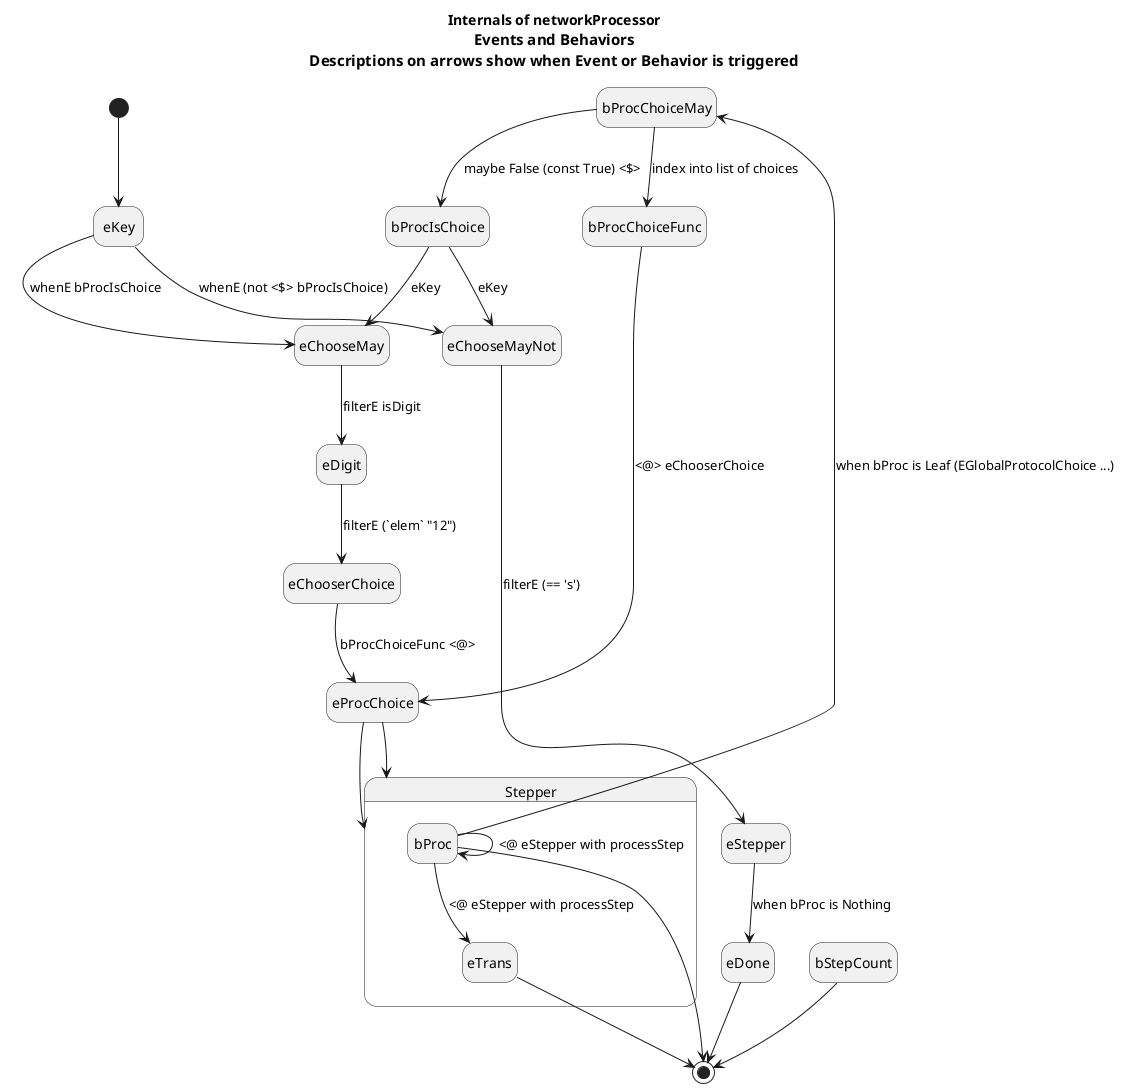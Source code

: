 @startuml

hide empty description

title Internals of networkProcessor\n<size:15>Events and Behaviors</size>\n<size:15>Descriptions on arrows show when Event or Behavior is triggered</size>

[*] --> eKey

' Events
eKey --> eChooseMay: whenE bProcIsChoice
eKey --> eChooseMayNot: whenE (not <$> bProcIsChoice)
eChooseMayNot --> eStepper: filterE (== 's')
eChooseMay --> eDigit: filterE isDigit
eDigit --> eChooserChoice: filterE (`elem` "12")
eChooserChoice --> eProcChoice: bProcChoiceFunc <@>
eProcChoice --> Stepper
eProcChoice --> Stepper
eStepper --> eDone: when bProc is Nothing

state Stepper {
    bProc --> eTrans: <@ eStepper with processStep
    bProc --> bProc: <@ eStepper with processStep
}

' Behaviors
bProcIsChoice --> eChooseMay: eKey
bProcIsChoice --> eChooseMayNot: eKey
bProc --> bProcChoiceMay: when bProc is Leaf (EGlobalProtocolChoice ...)
bProcChoiceMay --> bProcIsChoice: maybe False (const True) <$>
bProcChoiceMay --> bProcChoiceFunc: index into list of choices
bProcChoiceFunc --> eProcChoice: <@> eChooserChoice

' Outputs
eTrans --> [*]
bProc --> [*]
eDone --> [*]
bStepCount --> [*]

@enduml
